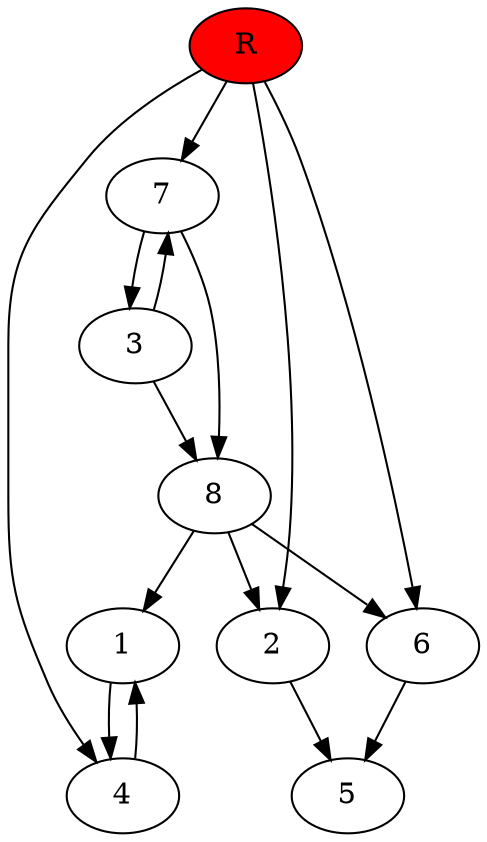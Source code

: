 digraph prb20848 {
	1
	2
	3
	4
	5
	6
	7
	8
	R [fillcolor="#ff0000" style=filled]
	1 -> 4
	2 -> 5
	3 -> 7
	3 -> 8
	4 -> 1
	6 -> 5
	7 -> 3
	7 -> 8
	8 -> 1
	8 -> 2
	8 -> 6
	R -> 2
	R -> 4
	R -> 6
	R -> 7
}
